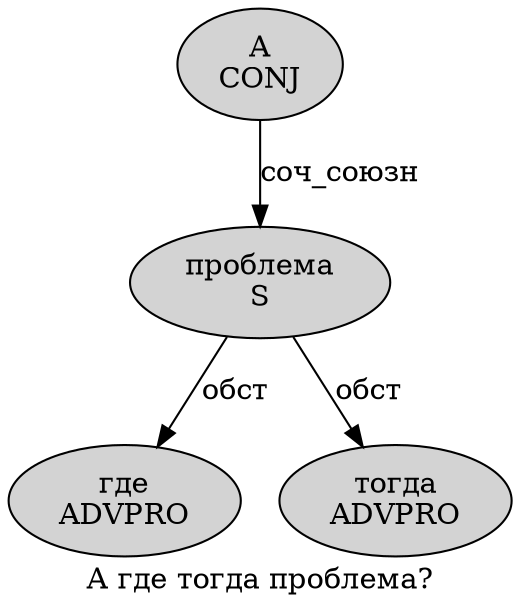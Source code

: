 digraph SENTENCE_4679 {
	graph [label="А где тогда проблема?"]
	node [style=filled]
		0 [label="А
CONJ" color="" fillcolor=lightgray penwidth=1 shape=ellipse]
		1 [label="где
ADVPRO" color="" fillcolor=lightgray penwidth=1 shape=ellipse]
		2 [label="тогда
ADVPRO" color="" fillcolor=lightgray penwidth=1 shape=ellipse]
		3 [label="проблема
S" color="" fillcolor=lightgray penwidth=1 shape=ellipse]
			0 -> 3 [label="соч_союзн"]
			3 -> 1 [label="обст"]
			3 -> 2 [label="обст"]
}